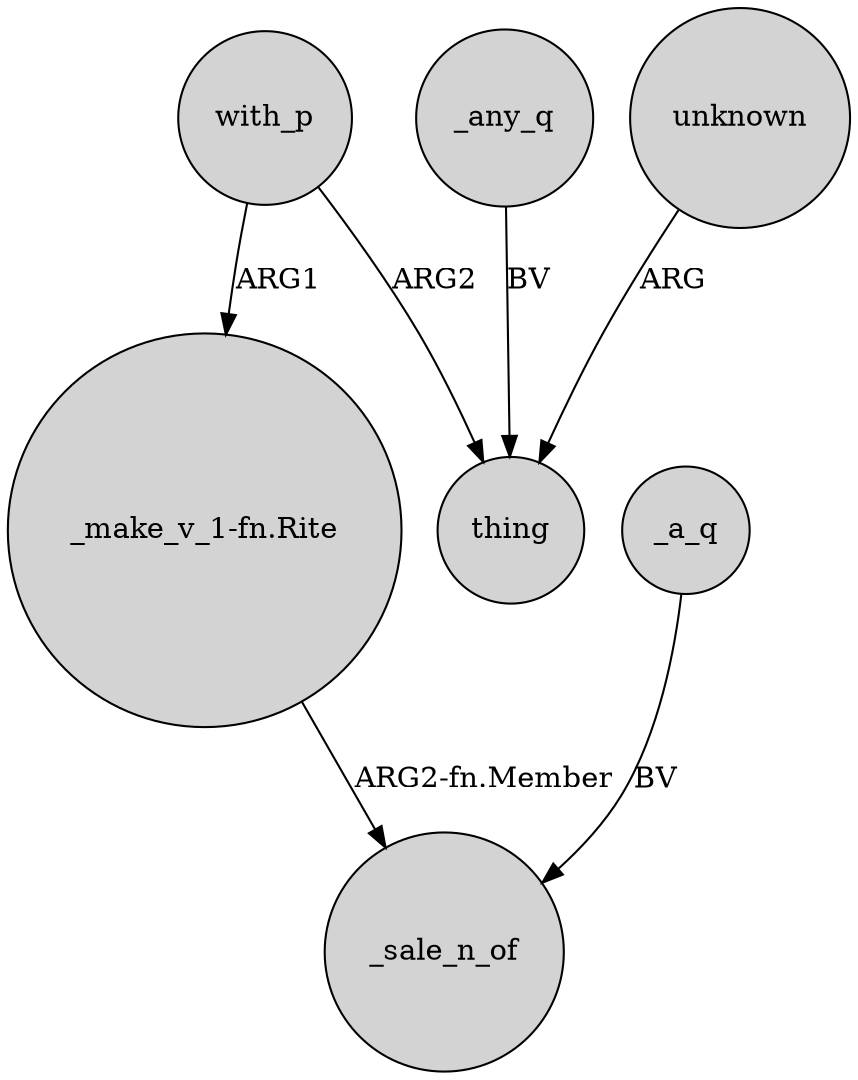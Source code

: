 digraph {
	node [shape=circle style=filled]
	with_p -> thing [label=ARG2]
	"_make_v_1-fn.Rite" -> _sale_n_of [label="ARG2-fn.Member"]
	with_p -> "_make_v_1-fn.Rite" [label=ARG1]
	_any_q -> thing [label=BV]
	unknown -> thing [label=ARG]
	_a_q -> _sale_n_of [label=BV]
}
